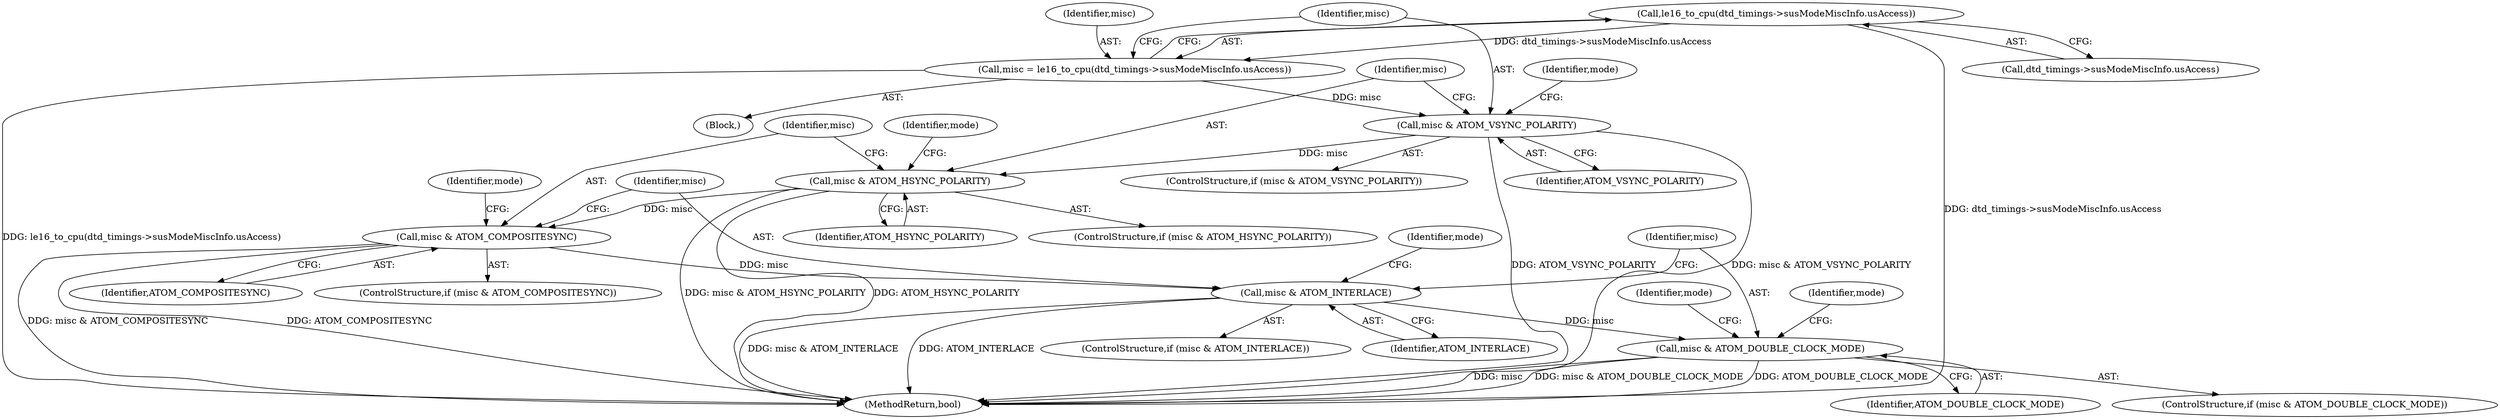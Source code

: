 digraph "0_linux_0031c41be5c529f8329e327b63cde92ba1284842@pointer" {
"1000494" [label="(Call,le16_to_cpu(dtd_timings->susModeMiscInfo.usAccess))"];
"1000492" [label="(Call,misc = le16_to_cpu(dtd_timings->susModeMiscInfo.usAccess))"];
"1000501" [label="(Call,misc & ATOM_VSYNC_POLARITY)"];
"1000510" [label="(Call,misc & ATOM_HSYNC_POLARITY)"];
"1000519" [label="(Call,misc & ATOM_COMPOSITESYNC)"];
"1000528" [label="(Call,misc & ATOM_INTERLACE)"];
"1000537" [label="(Call,misc & ATOM_DOUBLE_CLOCK_MODE)"];
"1000542" [label="(Identifier,mode)"];
"1000494" [label="(Call,le16_to_cpu(dtd_timings->susModeMiscInfo.usAccess))"];
"1000519" [label="(Call,misc & ATOM_COMPOSITESYNC)"];
"1000529" [label="(Identifier,misc)"];
"1000558" [label="(MethodReturn,bool)"];
"1000502" [label="(Identifier,misc)"];
"1000530" [label="(Identifier,ATOM_INTERLACE)"];
"1000539" [label="(Identifier,ATOM_DOUBLE_CLOCK_MODE)"];
"1000515" [label="(Identifier,mode)"];
"1000509" [label="(ControlStructure,if (misc & ATOM_HSYNC_POLARITY))"];
"1000547" [label="(Identifier,mode)"];
"1000533" [label="(Identifier,mode)"];
"1000537" [label="(Call,misc & ATOM_DOUBLE_CLOCK_MODE)"];
"1000144" [label="(Block,)"];
"1000506" [label="(Identifier,mode)"];
"1000512" [label="(Identifier,ATOM_HSYNC_POLARITY)"];
"1000511" [label="(Identifier,misc)"];
"1000520" [label="(Identifier,misc)"];
"1000500" [label="(ControlStructure,if (misc & ATOM_VSYNC_POLARITY))"];
"1000527" [label="(ControlStructure,if (misc & ATOM_INTERLACE))"];
"1000528" [label="(Call,misc & ATOM_INTERLACE)"];
"1000536" [label="(ControlStructure,if (misc & ATOM_DOUBLE_CLOCK_MODE))"];
"1000495" [label="(Call,dtd_timings->susModeMiscInfo.usAccess)"];
"1000510" [label="(Call,misc & ATOM_HSYNC_POLARITY)"];
"1000493" [label="(Identifier,misc)"];
"1000492" [label="(Call,misc = le16_to_cpu(dtd_timings->susModeMiscInfo.usAccess))"];
"1000524" [label="(Identifier,mode)"];
"1000501" [label="(Call,misc & ATOM_VSYNC_POLARITY)"];
"1000538" [label="(Identifier,misc)"];
"1000518" [label="(ControlStructure,if (misc & ATOM_COMPOSITESYNC))"];
"1000521" [label="(Identifier,ATOM_COMPOSITESYNC)"];
"1000503" [label="(Identifier,ATOM_VSYNC_POLARITY)"];
"1000494" -> "1000492"  [label="AST: "];
"1000494" -> "1000495"  [label="CFG: "];
"1000495" -> "1000494"  [label="AST: "];
"1000492" -> "1000494"  [label="CFG: "];
"1000494" -> "1000558"  [label="DDG: dtd_timings->susModeMiscInfo.usAccess"];
"1000494" -> "1000492"  [label="DDG: dtd_timings->susModeMiscInfo.usAccess"];
"1000492" -> "1000144"  [label="AST: "];
"1000493" -> "1000492"  [label="AST: "];
"1000502" -> "1000492"  [label="CFG: "];
"1000492" -> "1000558"  [label="DDG: le16_to_cpu(dtd_timings->susModeMiscInfo.usAccess)"];
"1000492" -> "1000501"  [label="DDG: misc"];
"1000501" -> "1000500"  [label="AST: "];
"1000501" -> "1000503"  [label="CFG: "];
"1000502" -> "1000501"  [label="AST: "];
"1000503" -> "1000501"  [label="AST: "];
"1000506" -> "1000501"  [label="CFG: "];
"1000511" -> "1000501"  [label="CFG: "];
"1000501" -> "1000558"  [label="DDG: ATOM_VSYNC_POLARITY"];
"1000501" -> "1000558"  [label="DDG: misc & ATOM_VSYNC_POLARITY"];
"1000501" -> "1000510"  [label="DDG: misc"];
"1000510" -> "1000509"  [label="AST: "];
"1000510" -> "1000512"  [label="CFG: "];
"1000511" -> "1000510"  [label="AST: "];
"1000512" -> "1000510"  [label="AST: "];
"1000515" -> "1000510"  [label="CFG: "];
"1000520" -> "1000510"  [label="CFG: "];
"1000510" -> "1000558"  [label="DDG: ATOM_HSYNC_POLARITY"];
"1000510" -> "1000558"  [label="DDG: misc & ATOM_HSYNC_POLARITY"];
"1000510" -> "1000519"  [label="DDG: misc"];
"1000519" -> "1000518"  [label="AST: "];
"1000519" -> "1000521"  [label="CFG: "];
"1000520" -> "1000519"  [label="AST: "];
"1000521" -> "1000519"  [label="AST: "];
"1000524" -> "1000519"  [label="CFG: "];
"1000529" -> "1000519"  [label="CFG: "];
"1000519" -> "1000558"  [label="DDG: misc & ATOM_COMPOSITESYNC"];
"1000519" -> "1000558"  [label="DDG: ATOM_COMPOSITESYNC"];
"1000519" -> "1000528"  [label="DDG: misc"];
"1000528" -> "1000527"  [label="AST: "];
"1000528" -> "1000530"  [label="CFG: "];
"1000529" -> "1000528"  [label="AST: "];
"1000530" -> "1000528"  [label="AST: "];
"1000533" -> "1000528"  [label="CFG: "];
"1000538" -> "1000528"  [label="CFG: "];
"1000528" -> "1000558"  [label="DDG: misc & ATOM_INTERLACE"];
"1000528" -> "1000558"  [label="DDG: ATOM_INTERLACE"];
"1000528" -> "1000537"  [label="DDG: misc"];
"1000537" -> "1000536"  [label="AST: "];
"1000537" -> "1000539"  [label="CFG: "];
"1000538" -> "1000537"  [label="AST: "];
"1000539" -> "1000537"  [label="AST: "];
"1000542" -> "1000537"  [label="CFG: "];
"1000547" -> "1000537"  [label="CFG: "];
"1000537" -> "1000558"  [label="DDG: ATOM_DOUBLE_CLOCK_MODE"];
"1000537" -> "1000558"  [label="DDG: misc"];
"1000537" -> "1000558"  [label="DDG: misc & ATOM_DOUBLE_CLOCK_MODE"];
}
